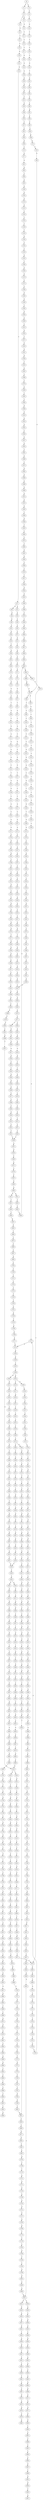 strict digraph  {
	S0 -> S1 [ label = C ];
	S0 -> S2 [ label = T ];
	S1 -> S3 [ label = C ];
	S2 -> S4 [ label = C ];
	S3 -> S5 [ label = G ];
	S3 -> S6 [ label = T ];
	S4 -> S7 [ label = T ];
	S5 -> S8 [ label = G ];
	S6 -> S9 [ label = G ];
	S7 -> S10 [ label = G ];
	S8 -> S11 [ label = T ];
	S9 -> S12 [ label = T ];
	S10 -> S13 [ label = T ];
	S11 -> S14 [ label = C ];
	S12 -> S15 [ label = C ];
	S13 -> S16 [ label = T ];
	S14 -> S17 [ label = T ];
	S15 -> S18 [ label = G ];
	S16 -> S19 [ label = C ];
	S17 -> S20 [ label = G ];
	S18 -> S21 [ label = C ];
	S19 -> S22 [ label = C ];
	S20 -> S23 [ label = G ];
	S21 -> S24 [ label = G ];
	S22 -> S25 [ label = G ];
	S23 -> S26 [ label = A ];
	S24 -> S27 [ label = C ];
	S25 -> S28 [ label = T ];
	S26 -> S29 [ label = G ];
	S27 -> S30 [ label = G ];
	S27 -> S31 [ label = A ];
	S28 -> S32 [ label = G ];
	S29 -> S33 [ label = G ];
	S30 -> S34 [ label = A ];
	S31 -> S35 [ label = A ];
	S32 -> S36 [ label = G ];
	S33 -> S37 [ label = G ];
	S34 -> S38 [ label = G ];
	S35 -> S39 [ label = C ];
	S36 -> S40 [ label = C ];
	S37 -> S41 [ label = T ];
	S38 -> S42 [ label = C ];
	S39 -> S43 [ label = C ];
	S40 -> S44 [ label = C ];
	S41 -> S45 [ label = G ];
	S42 -> S46 [ label = A ];
	S43 -> S47 [ label = C ];
	S44 -> S48 [ label = C ];
	S45 -> S49 [ label = T ];
	S46 -> S50 [ label = G ];
	S47 -> S51 [ label = G ];
	S48 -> S52 [ label = G ];
	S49 -> S53 [ label = T ];
	S50 -> S54 [ label = T ];
	S51 -> S55 [ label = T ];
	S52 -> S56 [ label = T ];
	S53 -> S57 [ label = C ];
	S54 -> S58 [ label = G ];
	S55 -> S59 [ label = A ];
	S56 -> S60 [ label = C ];
	S57 -> S61 [ label = C ];
	S58 -> S62 [ label = C ];
	S59 -> S63 [ label = C ];
	S60 -> S64 [ label = C ];
	S61 -> S65 [ label = A ];
	S62 -> S66 [ label = A ];
	S63 -> S67 [ label = A ];
	S64 -> S68 [ label = A ];
	S65 -> S69 [ label = G ];
	S66 -> S70 [ label = A ];
	S67 -> S71 [ label = G ];
	S68 -> S72 [ label = G ];
	S69 -> S73 [ label = C ];
	S70 -> S74 [ label = C ];
	S71 -> S75 [ label = C ];
	S72 -> S76 [ label = T ];
	S73 -> S77 [ label = A ];
	S74 -> S78 [ label = A ];
	S75 -> S79 [ label = A ];
	S76 -> S80 [ label = A ];
	S77 -> S81 [ label = G ];
	S78 -> S82 [ label = G ];
	S79 -> S83 [ label = G ];
	S80 -> S84 [ label = G ];
	S81 -> S85 [ label = A ];
	S82 -> S86 [ label = C ];
	S83 -> S87 [ label = G ];
	S84 -> S88 [ label = G ];
	S84 -> S89 [ label = C ];
	S85 -> S90 [ label = T ];
	S86 -> S91 [ label = T ];
	S87 -> S92 [ label = T ];
	S88 -> S93 [ label = G ];
	S89 -> S94 [ label = T ];
	S90 -> S95 [ label = A ];
	S91 -> S96 [ label = A ];
	S92 -> S97 [ label = G ];
	S93 -> S98 [ label = T ];
	S94 -> S99 [ label = C ];
	S95 -> S100 [ label = A ];
	S96 -> S101 [ label = C ];
	S97 -> S102 [ label = C ];
	S98 -> S103 [ label = C ];
	S99 -> S104 [ label = C ];
	S100 -> S105 [ label = A ];
	S101 -> S106 [ label = G ];
	S102 -> S107 [ label = A ];
	S103 -> S108 [ label = A ];
	S104 -> S109 [ label = A ];
	S105 -> S110 [ label = A ];
	S106 -> S111 [ label = A ];
	S107 -> S112 [ label = C ];
	S108 -> S113 [ label = C ];
	S109 -> S114 [ label = C ];
	S110 -> S115 [ label = A ];
	S111 -> S116 [ label = G ];
	S112 -> S117 [ label = G ];
	S113 -> S118 [ label = T ];
	S114 -> S119 [ label = C ];
	S115 -> S120 [ label = C ];
	S116 -> S121 [ label = A ];
	S117 -> S122 [ label = C ];
	S118 -> S123 [ label = C ];
	S119 -> S124 [ label = G ];
	S120 -> S125 [ label = T ];
	S121 -> S126 [ label = A ];
	S122 -> S127 [ label = G ];
	S123 -> S128 [ label = G ];
	S124 -> S129 [ label = G ];
	S125 -> S130 [ label = T ];
	S126 -> S131 [ label = C ];
	S127 -> S132 [ label = G ];
	S128 -> S133 [ label = C ];
	S129 -> S134 [ label = A ];
	S130 -> S135 [ label = T ];
	S131 -> S136 [ label = T ];
	S132 -> S137 [ label = T ];
	S133 -> S138 [ label = T ];
	S134 -> S139 [ label = C ];
	S135 -> S140 [ label = G ];
	S136 -> S141 [ label = G ];
	S137 -> S142 [ label = G ];
	S138 -> S143 [ label = T ];
	S139 -> S144 [ label = G ];
	S140 -> S145 [ label = C ];
	S141 -> S146 [ label = G ];
	S142 -> S147 [ label = C ];
	S143 -> S148 [ label = C ];
	S144 -> S149 [ label = T ];
	S145 -> S150 [ label = C ];
	S146 -> S151 [ label = C ];
	S147 -> S152 [ label = C ];
	S148 -> S153 [ label = A ];
	S149 -> S154 [ label = C ];
	S150 -> S155 [ label = G ];
	S151 -> S156 [ label = G ];
	S152 -> S157 [ label = G ];
	S153 -> S158 [ label = T ];
	S154 -> S159 [ label = G ];
	S155 -> S160 [ label = T ];
	S156 -> S161 [ label = C ];
	S157 -> S162 [ label = C ];
	S158 -> S163 [ label = C ];
	S159 -> S164 [ label = T ];
	S160 -> S165 [ label = A ];
	S161 -> S166 [ label = A ];
	S162 -> S167 [ label = A ];
	S163 -> S168 [ label = C ];
	S164 -> S169 [ label = G ];
	S165 -> S170 [ label = G ];
	S166 -> S171 [ label = G ];
	S167 -> S172 [ label = A ];
	S168 -> S173 [ label = A ];
	S169 -> S174 [ label = A ];
	S170 -> S175 [ label = C ];
	S171 -> S176 [ label = C ];
	S172 -> S177 [ label = C ];
	S173 -> S178 [ label = G ];
	S174 -> S179 [ label = C ];
	S175 -> S180 [ label = C ];
	S176 -> S181 [ label = G ];
	S177 -> S182 [ label = C ];
	S178 -> S183 [ label = A ];
	S179 -> S184 [ label = C ];
	S180 -> S185 [ label = G ];
	S181 -> S186 [ label = G ];
	S182 -> S187 [ label = A ];
	S183 -> S188 [ label = A ];
	S184 -> S189 [ label = G ];
	S185 -> S190 [ label = G ];
	S186 -> S191 [ label = G ];
	S187 -> S192 [ label = G ];
	S188 -> S193 [ label = C ];
	S189 -> S194 [ label = G ];
	S190 -> S195 [ label = T ];
	S191 -> S196 [ label = T ];
	S192 -> S197 [ label = T ];
	S193 -> S198 [ label = C ];
	S194 -> S199 [ label = T ];
	S195 -> S200 [ label = G ];
	S196 -> S201 [ label = G ];
	S197 -> S202 [ label = C ];
	S198 -> S203 [ label = A ];
	S198 -> S204 [ label = G ];
	S199 -> S205 [ label = C ];
	S200 -> S206 [ label = A ];
	S201 -> S207 [ label = C ];
	S202 -> S208 [ label = G ];
	S203 -> S209 [ label = G ];
	S203 -> S210 [ label = C ];
	S204 -> S211 [ label = G ];
	S205 -> S212 [ label = G ];
	S206 -> S213 [ label = C ];
	S207 -> S214 [ label = C ];
	S208 -> S215 [ label = C ];
	S209 -> S216 [ label = A ];
	S210 -> S217 [ label = C ];
	S211 -> S218 [ label = A ];
	S212 -> S219 [ label = C ];
	S213 -> S220 [ label = G ];
	S214 -> S221 [ label = G ];
	S215 -> S222 [ label = G ];
	S216 -> S223 [ label = C ];
	S217 -> S224 [ label = A ];
	S218 -> S225 [ label = C ];
	S219 -> S226 [ label = G ];
	S220 -> S227 [ label = T ];
	S221 -> S228 [ label = C ];
	S222 -> S229 [ label = C ];
	S223 -> S230 [ label = T ];
	S224 -> S231 [ label = C ];
	S225 -> S232 [ label = G ];
	S226 -> S233 [ label = T ];
	S227 -> S234 [ label = G ];
	S228 -> S235 [ label = C ];
	S229 -> S236 [ label = A ];
	S230 -> S237 [ label = C ];
	S231 -> S238 [ label = C ];
	S232 -> S239 [ label = C ];
	S233 -> S240 [ label = A ];
	S234 -> S241 [ label = G ];
	S235 -> S242 [ label = G ];
	S236 -> S243 [ label = G ];
	S237 -> S244 [ label = C ];
	S238 -> S245 [ label = C ];
	S239 -> S246 [ label = C ];
	S240 -> S247 [ label = G ];
	S241 -> S248 [ label = G ];
	S242 -> S249 [ label = G ];
	S243 -> S250 [ label = C ];
	S244 -> S251 [ label = C ];
	S245 -> S252 [ label = C ];
	S246 -> S253 [ label = C ];
	S247 -> S254 [ label = C ];
	S248 -> S255 [ label = T ];
	S249 -> S256 [ label = T ];
	S250 -> S257 [ label = C ];
	S251 -> S258 [ label = A ];
	S252 -> S259 [ label = T ];
	S253 -> S260 [ label = A ];
	S254 -> S261 [ label = C ];
	S255 -> S262 [ label = A ];
	S256 -> S263 [ label = G ];
	S257 -> S264 [ label = G ];
	S258 -> S265 [ label = T ];
	S259 -> S266 [ label = T ];
	S260 -> S267 [ label = T ];
	S261 -> S268 [ label = G ];
	S262 -> S269 [ label = C ];
	S263 -> S270 [ label = G ];
	S264 -> S271 [ label = G ];
	S265 -> S272 [ label = C ];
	S266 -> S273 [ label = C ];
	S267 -> S274 [ label = C ];
	S268 -> S275 [ label = C ];
	S269 -> S276 [ label = T ];
	S270 -> S277 [ label = T ];
	S271 -> S278 [ label = T ];
	S272 -> S279 [ label = T ];
	S273 -> S280 [ label = C ];
	S273 -> S281 [ label = G ];
	S274 -> S282 [ label = G ];
	S275 -> S283 [ label = T ];
	S276 -> S284 [ label = A ];
	S277 -> S285 [ label = G ];
	S278 -> S286 [ label = G ];
	S279 -> S287 [ label = G ];
	S280 -> S288 [ label = T ];
	S281 -> S289 [ label = A ];
	S282 -> S290 [ label = T ];
	S283 -> S291 [ label = G ];
	S284 -> S292 [ label = T ];
	S285 -> S293 [ label = G ];
	S286 -> S294 [ label = G ];
	S287 -> S295 [ label = C ];
	S288 -> S296 [ label = G ];
	S289 -> S297 [ label = T ];
	S290 -> S298 [ label = C ];
	S291 -> S299 [ label = G ];
	S292 -> S300 [ label = T ];
	S293 -> S301 [ label = A ];
	S294 -> S302 [ label = A ];
	S295 -> S303 [ label = C ];
	S296 -> S304 [ label = T ];
	S297 -> S305 [ label = C ];
	S298 -> S306 [ label = C ];
	S299 -> S307 [ label = A ];
	S300 -> S308 [ label = G ];
	S301 -> S309 [ label = A ];
	S302 -> S310 [ label = A ];
	S303 -> S311 [ label = A ];
	S304 -> S312 [ label = C ];
	S305 -> S313 [ label = G ];
	S306 -> S314 [ label = T ];
	S307 -> S315 [ label = A ];
	S308 -> S316 [ label = G ];
	S309 -> S317 [ label = C ];
	S310 -> S318 [ label = G ];
	S311 -> S319 [ label = G ];
	S312 -> S320 [ label = C ];
	S313 -> S321 [ label = T ];
	S314 -> S322 [ label = C ];
	S315 -> S323 [ label = G ];
	S316 -> S324 [ label = A ];
	S317 -> S325 [ label = C ];
	S318 -> S326 [ label = A ];
	S319 -> S327 [ label = T ];
	S320 -> S328 [ label = T ];
	S321 -> S329 [ label = T ];
	S322 -> S330 [ label = T ];
	S323 -> S331 [ label = A ];
	S324 -> S332 [ label = A ];
	S325 -> S333 [ label = T ];
	S326 -> S334 [ label = A ];
	S327 -> S335 [ label = C ];
	S328 -> S336 [ label = T ];
	S329 -> S337 [ label = T ];
	S330 -> S338 [ label = T ];
	S331 -> S339 [ label = A ];
	S332 -> S340 [ label = C ];
	S333 -> S341 [ label = C ];
	S334 -> S342 [ label = C ];
	S335 -> S343 [ label = G ];
	S336 -> S344 [ label = G ];
	S337 -> S345 [ label = G ];
	S338 -> S346 [ label = C ];
	S339 -> S342 [ label = C ];
	S340 -> S347 [ label = G ];
	S341 -> S348 [ label = G ];
	S342 -> S349 [ label = G ];
	S343 -> S350 [ label = T ];
	S344 -> S351 [ label = T ];
	S345 -> S352 [ label = T ];
	S346 -> S353 [ label = T ];
	S347 -> S354 [ label = G ];
	S348 -> S355 [ label = G ];
	S349 -> S356 [ label = G ];
	S350 -> S357 [ label = A ];
	S351 -> S358 [ label = A ];
	S352 -> S359 [ label = A ];
	S353 -> S360 [ label = C ];
	S354 -> S361 [ label = T ];
	S355 -> S362 [ label = C ];
	S356 -> S363 [ label = C ];
	S357 -> S364 [ label = A ];
	S358 -> S365 [ label = G ];
	S359 -> S366 [ label = G ];
	S360 -> S367 [ label = G ];
	S361 -> S368 [ label = A ];
	S362 -> S369 [ label = A ];
	S363 -> S370 [ label = A ];
	S364 -> S371 [ label = G ];
	S365 -> S372 [ label = G ];
	S366 -> S373 [ label = G ];
	S367 -> S374 [ label = G ];
	S368 -> S375 [ label = C ];
	S369 -> S376 [ label = C ];
	S370 -> S377 [ label = C ];
	S371 -> S378 [ label = A ];
	S372 -> S379 [ label = A ];
	S373 -> S380 [ label = A ];
	S374 -> S381 [ label = A ];
	S375 -> S382 [ label = G ];
	S376 -> S383 [ label = G ];
	S377 -> S384 [ label = C ];
	S377 -> S385 [ label = T ];
	S378 -> S386 [ label = C ];
	S379 -> S387 [ label = G ];
	S380 -> S388 [ label = A ];
	S381 -> S389 [ label = G ];
	S382 -> S390 [ label = A ];
	S383 -> S391 [ label = C ];
	S384 -> S392 [ label = G ];
	S385 -> S393 [ label = G ];
	S386 -> S394 [ label = G ];
	S387 -> S395 [ label = A ];
	S388 -> S396 [ label = A ];
	S389 -> S397 [ label = A ];
	S390 -> S398 [ label = A ];
	S391 -> S399 [ label = G ];
	S392 -> S400 [ label = G ];
	S393 -> S401 [ label = G ];
	S394 -> S402 [ label = G ];
	S395 -> S403 [ label = G ];
	S396 -> S404 [ label = G ];
	S397 -> S405 [ label = G ];
	S398 -> S406 [ label = G ];
	S399 -> S407 [ label = C ];
	S400 -> S408 [ label = G ];
	S401 -> S409 [ label = G ];
	S402 -> S410 [ label = C ];
	S403 -> S411 [ label = G ];
	S404 -> S412 [ label = G ];
	S405 -> S413 [ label = G ];
	S406 -> S414 [ label = A ];
	S407 -> S415 [ label = G ];
	S408 -> S416 [ label = A ];
	S409 -> S417 [ label = A ];
	S410 -> S418 [ label = T ];
	S411 -> S419 [ label = T ];
	S412 -> S420 [ label = T ];
	S413 -> S421 [ label = T ];
	S414 -> S422 [ label = A ];
	S415 -> S423 [ label = C ];
	S415 -> S424 [ label = G ];
	S416 -> S425 [ label = A ];
	S417 -> S426 [ label = A ];
	S418 -> S427 [ label = C ];
	S419 -> S428 [ label = C ];
	S420 -> S429 [ label = C ];
	S421 -> S428 [ label = C ];
	S422 -> S430 [ label = G ];
	S423 -> S431 [ label = G ];
	S424 -> S432 [ label = C ];
	S425 -> S433 [ label = T ];
	S426 -> S434 [ label = C ];
	S427 -> S435 [ label = T ];
	S428 -> S436 [ label = C ];
	S429 -> S437 [ label = C ];
	S430 -> S438 [ label = T ];
	S431 -> S439 [ label = T ];
	S432 -> S440 [ label = T ];
	S433 -> S441 [ label = T ];
	S434 -> S442 [ label = T ];
	S435 -> S443 [ label = C ];
	S436 -> S444 [ label = C ];
	S437 -> S445 [ label = C ];
	S438 -> S446 [ label = G ];
	S439 -> S447 [ label = C ];
	S440 -> S448 [ label = G ];
	S441 -> S449 [ label = G ];
	S442 -> S450 [ label = G ];
	S443 -> S451 [ label = G ];
	S444 -> S452 [ label = A ];
	S444 -> S453 [ label = G ];
	S445 -> S454 [ label = G ];
	S446 -> S455 [ label = T ];
	S447 -> S456 [ label = G ];
	S448 -> S457 [ label = G ];
	S449 -> S458 [ label = A ];
	S450 -> S459 [ label = G ];
	S451 -> S460 [ label = A ];
	S452 -> S461 [ label = G ];
	S453 -> S462 [ label = G ];
	S454 -> S463 [ label = A ];
	S455 -> S464 [ label = C ];
	S456 -> S465 [ label = A ];
	S457 -> S466 [ label = A ];
	S458 -> S467 [ label = A ];
	S459 -> S468 [ label = A ];
	S460 -> S469 [ label = A ];
	S461 -> S470 [ label = A ];
	S462 -> S471 [ label = A ];
	S463 -> S472 [ label = A ];
	S464 -> S473 [ label = C ];
	S465 -> S474 [ label = C ];
	S466 -> S475 [ label = A ];
	S467 -> S476 [ label = C ];
	S468 -> S477 [ label = C ];
	S469 -> S478 [ label = G ];
	S470 -> S479 [ label = G ];
	S471 -> S480 [ label = G ];
	S472 -> S481 [ label = G ];
	S473 -> S482 [ label = T ];
	S474 -> S483 [ label = G ];
	S475 -> S484 [ label = T ];
	S476 -> S485 [ label = C ];
	S477 -> S486 [ label = C ];
	S478 -> S487 [ label = T ];
	S479 -> S488 [ label = C ];
	S480 -> S489 [ label = G ];
	S481 -> S490 [ label = T ];
	S482 -> S491 [ label = G ];
	S483 -> S492 [ label = C ];
	S484 -> S493 [ label = G ];
	S485 -> S494 [ label = C ];
	S486 -> S495 [ label = C ];
	S487 -> S496 [ label = C ];
	S488 -> S497 [ label = C ];
	S489 -> S498 [ label = C ];
	S490 -> S499 [ label = C ];
	S491 -> S500 [ label = G ];
	S492 -> S501 [ label = G ];
	S493 -> S502 [ label = G ];
	S494 -> S503 [ label = G ];
	S495 -> S504 [ label = G ];
	S496 -> S505 [ label = G ];
	S497 -> S506 [ label = A ];
	S498 -> S507 [ label = G ];
	S499 -> S508 [ label = G ];
	S500 -> S509 [ label = C ];
	S501 -> S510 [ label = C ];
	S502 -> S511 [ label = G ];
	S503 -> S512 [ label = T ];
	S504 -> S513 [ label = T ];
	S505 -> S514 [ label = C ];
	S506 -> S515 [ label = C ];
	S507 -> S516 [ label = T ];
	S508 -> S517 [ label = A ];
	S509 -> S518 [ label = C ];
	S510 -> S519 [ label = C ];
	S511 -> S520 [ label = G ];
	S512 -> S521 [ label = C ];
	S513 -> S522 [ label = C ];
	S514 -> S523 [ label = G ];
	S515 -> S524 [ label = G ];
	S516 -> S525 [ label = G ];
	S517 -> S526 [ label = G ];
	S518 -> S527 [ label = T ];
	S519 -> S528 [ label = T ];
	S520 -> S529 [ label = T ];
	S521 -> S530 [ label = T ];
	S522 -> S531 [ label = T ];
	S523 -> S532 [ label = G ];
	S524 -> S533 [ label = G ];
	S525 -> S534 [ label = G ];
	S526 -> S535 [ label = G ];
	S527 -> S536 [ label = G ];
	S528 -> S537 [ label = C ];
	S529 -> S538 [ label = C ];
	S530 -> S539 [ label = C ];
	S531 -> S539 [ label = C ];
	S532 -> S540 [ label = C ];
	S533 -> S541 [ label = T ];
	S534 -> S542 [ label = T ];
	S535 -> S543 [ label = T ];
	S536 -> S544 [ label = G ];
	S537 -> S545 [ label = G ];
	S538 -> S546 [ label = C ];
	S539 -> S547 [ label = G ];
	S540 -> S548 [ label = T ];
	S541 -> S549 [ label = T ];
	S542 -> S550 [ label = A ];
	S543 -> S551 [ label = A ];
	S544 -> S552 [ label = G ];
	S545 -> S553 [ label = G ];
	S546 -> S554 [ label = G ];
	S547 -> S555 [ label = G ];
	S548 -> S556 [ label = A ];
	S549 -> S557 [ label = A ];
	S550 -> S558 [ label = T ];
	S551 -> S559 [ label = T ];
	S552 -> S560 [ label = T ];
	S553 -> S561 [ label = G ];
	S554 -> S562 [ label = C ];
	S555 -> S563 [ label = C ];
	S556 -> S564 [ label = T ];
	S557 -> S565 [ label = C ];
	S558 -> S566 [ label = G ];
	S559 -> S567 [ label = A ];
	S560 -> S568 [ label = C ];
	S561 -> S569 [ label = C ];
	S562 -> S570 [ label = C ];
	S563 -> S571 [ label = A ];
	S564 -> S572 [ label = A ];
	S565 -> S573 [ label = T ];
	S566 -> S574 [ label = A ];
	S567 -> S575 [ label = A ];
	S568 -> S576 [ label = C ];
	S569 -> S577 [ label = T ];
	S570 -> S578 [ label = G ];
	S571 -> S579 [ label = C ];
	S572 -> S580 [ label = G ];
	S573 -> S581 [ label = G ];
	S574 -> S582 [ label = G ];
	S575 -> S583 [ label = G ];
	S576 -> S584 [ label = C ];
	S577 -> S585 [ label = C ];
	S578 -> S586 [ label = G ];
	S579 -> S587 [ label = C ];
	S580 -> S588 [ label = T ];
	S581 -> S589 [ label = C ];
	S582 -> S590 [ label = C ];
	S583 -> S591 [ label = T ];
	S584 -> S592 [ label = G ];
	S585 -> S593 [ label = A ];
	S586 -> S594 [ label = A ];
	S587 -> S595 [ label = G ];
	S588 -> S596 [ label = A ];
	S589 -> S597 [ label = A ];
	S590 -> S598 [ label = G ];
	S591 -> S599 [ label = C ];
	S592 -> S600 [ label = A ];
	S593 -> S601 [ label = C ];
	S594 -> S602 [ label = A ];
	S595 -> S603 [ label = A ];
	S596 -> S604 [ label = G ];
	S597 -> S605 [ label = G ];
	S598 -> S606 [ label = G ];
	S599 -> S607 [ label = G ];
	S600 -> S608 [ label = G ];
	S601 -> S609 [ label = G ];
	S602 -> S610 [ label = C ];
	S603 -> S611 [ label = G ];
	S603 -> S612 [ label = A ];
	S604 -> S613 [ label = C ];
	S605 -> S614 [ label = A ];
	S606 -> S615 [ label = T ];
	S607 -> S616 [ label = T ];
	S608 -> S617 [ label = T ];
	S609 -> S618 [ label = T ];
	S610 -> S619 [ label = T ];
	S611 -> S620 [ label = T ];
	S612 -> S621 [ label = T ];
	S613 -> S622 [ label = C ];
	S614 -> S623 [ label = C ];
	S615 -> S624 [ label = C ];
	S616 -> S625 [ label = G ];
	S617 -> S626 [ label = C ];
	S618 -> S627 [ label = C ];
	S619 -> S628 [ label = G ];
	S620 -> S629 [ label = C ];
	S621 -> S630 [ label = G ];
	S622 -> S631 [ label = G ];
	S623 -> S632 [ label = G ];
	S624 -> S633 [ label = G ];
	S625 -> S634 [ label = G ];
	S626 -> S635 [ label = C ];
	S627 -> S636 [ label = C ];
	S628 -> S637 [ label = C ];
	S629 -> S638 [ label = C ];
	S630 -> S639 [ label = T ];
	S631 -> S640 [ label = A ];
	S632 -> S641 [ label = G ];
	S633 -> S642 [ label = C ];
	S634 -> S643 [ label = T ];
	S635 -> S644 [ label = A ];
	S636 -> S645 [ label = A ];
	S637 -> S646 [ label = A ];
	S638 -> S644 [ label = A ];
	S639 -> S647 [ label = A ];
	S640 -> S648 [ label = A ];
	S641 -> S649 [ label = A ];
	S642 -> S650 [ label = A ];
	S643 -> S651 [ label = A ];
	S644 -> S652 [ label = G ];
	S645 -> S653 [ label = G ];
	S646 -> S654 [ label = A ];
	S647 -> S655 [ label = G ];
	S648 -> S656 [ label = A ];
	S649 -> S657 [ label = C ];
	S650 -> S658 [ label = C ];
	S651 -> S659 [ label = C ];
	S652 -> S660 [ label = T ];
	S652 -> S661 [ label = C ];
	S653 -> S662 [ label = C ];
	S654 -> S663 [ label = C ];
	S655 -> S664 [ label = T ];
	S656 -> S665 [ label = C ];
	S657 -> S666 [ label = A ];
	S658 -> S667 [ label = G ];
	S659 -> S668 [ label = C ];
	S660 -> S669 [ label = A ];
	S661 -> S670 [ label = T ];
	S662 -> S671 [ label = T ];
	S663 -> S672 [ label = C ];
	S664 -> S673 [ label = T ];
	S665 -> S674 [ label = C ];
	S666 -> S675 [ label = C ];
	S667 -> S676 [ label = C ];
	S668 -> S677 [ label = G ];
	S669 -> S84 [ label = G ];
	S670 -> S678 [ label = T ];
	S671 -> S678 [ label = T ];
	S672 -> S679 [ label = A ];
	S673 -> S680 [ label = T ];
	S674 -> S681 [ label = C ];
	S675 -> S682 [ label = A ];
	S676 -> S683 [ label = G ];
	S677 -> S684 [ label = G ];
	S678 -> S685 [ label = C ];
	S679 -> S686 [ label = G ];
	S680 -> S687 [ label = C ];
	S681 -> S688 [ label = C ];
	S682 -> S689 [ label = C ];
	S683 -> S690 [ label = C ];
	S684 -> S691 [ label = T ];
	S685 -> S692 [ label = A ];
	S686 -> S693 [ label = A ];
	S687 -> S694 [ label = A ];
	S688 -> S695 [ label = G ];
	S689 -> S696 [ label = C ];
	S690 -> S415 [ label = G ];
	S691 -> S697 [ label = G ];
	S692 -> S698 [ label = C ];
	S693 -> S699 [ label = A ];
	S694 -> S700 [ label = C ];
	S695 -> S701 [ label = A ];
	S696 -> S702 [ label = T ];
	S697 -> S703 [ label = G ];
	S698 -> S704 [ label = G ];
	S699 -> S705 [ label = C ];
	S700 -> S706 [ label = T ];
	S701 -> S707 [ label = C ];
	S702 -> S708 [ label = C ];
	S703 -> S709 [ label = T ];
	S704 -> S710 [ label = C ];
	S705 -> S711 [ label = A ];
	S706 -> S712 [ label = C ];
	S707 -> S713 [ label = T ];
	S708 -> S714 [ label = T ];
	S709 -> S715 [ label = T ];
	S710 -> S716 [ label = C ];
	S711 -> S717 [ label = G ];
	S712 -> S718 [ label = C ];
	S713 -> S719 [ label = A ];
	S714 -> S720 [ label = A ];
	S715 -> S721 [ label = A ];
	S716 -> S722 [ label = C ];
	S717 -> S723 [ label = C ];
	S718 -> S724 [ label = T ];
	S719 -> S725 [ label = G ];
	S720 -> S726 [ label = G ];
	S721 -> S727 [ label = G ];
	S722 -> S728 [ label = T ];
	S723 -> S729 [ label = C ];
	S724 -> S730 [ label = T ];
	S725 -> S731 [ label = A ];
	S726 -> S732 [ label = A ];
	S727 -> S733 [ label = A ];
	S728 -> S734 [ label = T ];
	S729 -> S735 [ label = G ];
	S730 -> S736 [ label = T ];
	S731 -> S737 [ label = A ];
	S732 -> S738 [ label = A ];
	S733 -> S739 [ label = A ];
	S734 -> S740 [ label = C ];
	S735 -> S741 [ label = T ];
	S736 -> S742 [ label = C ];
	S737 -> S743 [ label = T ];
	S738 -> S744 [ label = C ];
	S739 -> S745 [ label = G ];
	S740 -> S746 [ label = A ];
	S741 -> S747 [ label = C ];
	S742 -> S748 [ label = A ];
	S743 -> S749 [ label = C ];
	S744 -> S750 [ label = G ];
	S745 -> S751 [ label = G ];
	S746 -> S752 [ label = T ];
	S747 -> S753 [ label = C ];
	S748 -> S754 [ label = T ];
	S749 -> S755 [ label = G ];
	S750 -> S756 [ label = A ];
	S751 -> S757 [ label = G ];
	S752 -> S758 [ label = C ];
	S753 -> S759 [ label = T ];
	S754 -> S760 [ label = C ];
	S755 -> S761 [ label = G ];
	S756 -> S762 [ label = G ];
	S757 -> S763 [ label = G ];
	S758 -> S764 [ label = C ];
	S759 -> S765 [ label = C ];
	S760 -> S766 [ label = C ];
	S761 -> S767 [ label = G ];
	S762 -> S768 [ label = G ];
	S763 -> S769 [ label = G ];
	S764 -> S173 [ label = A ];
	S765 -> S770 [ label = T ];
	S766 -> S771 [ label = A ];
	S767 -> S772 [ label = T ];
	S768 -> S773 [ label = T ];
	S769 -> S774 [ label = T ];
	S770 -> S775 [ label = G ];
	S771 -> S178 [ label = G ];
	S772 -> S776 [ label = A ];
	S773 -> S777 [ label = G ];
	S774 -> S778 [ label = C ];
	S775 -> S779 [ label = T ];
	S776 -> S780 [ label = T ];
	S777 -> S781 [ label = T ];
	S778 -> S782 [ label = C ];
	S779 -> S783 [ label = C ];
	S780 -> S784 [ label = C ];
	S781 -> S785 [ label = C ];
	S782 -> S786 [ label = G ];
	S783 -> S787 [ label = G ];
	S784 -> S788 [ label = C ];
	S785 -> S789 [ label = C ];
	S786 -> S790 [ label = T ];
	S787 -> S791 [ label = T ];
	S788 -> S792 [ label = C ];
	S789 -> S793 [ label = C ];
	S790 -> S794 [ label = C ];
	S791 -> S795 [ label = G ];
	S792 -> S796 [ label = G ];
	S793 -> S797 [ label = T ];
	S794 -> S798 [ label = G ];
	S795 -> S799 [ label = G ];
	S796 -> S800 [ label = A ];
	S797 -> S801 [ label = G ];
	S798 -> S802 [ label = G ];
	S799 -> S803 [ label = T ];
	S800 -> S804 [ label = A ];
	S801 -> S805 [ label = T ];
	S802 -> S806 [ label = A ];
	S803 -> S651 [ label = A ];
	S804 -> S807 [ label = A ];
	S805 -> S808 [ label = C ];
	S806 -> S809 [ label = A ];
	S807 -> S810 [ label = G ];
	S808 -> S811 [ label = C ];
	S809 -> S812 [ label = C ];
	S810 -> S813 [ label = T ];
	S811 -> S814 [ label = T ];
	S812 -> S815 [ label = A ];
	S812 -> S816 [ label = T ];
	S813 -> S817 [ label = G ];
	S814 -> S818 [ label = A ];
	S815 -> S819 [ label = G ];
	S816 -> S820 [ label = A ];
	S817 -> S821 [ label = T ];
	S818 -> S822 [ label = C ];
	S819 -> S823 [ label = G ];
	S820 -> S824 [ label = C ];
	S821 -> S825 [ label = C ];
	S822 -> S826 [ label = T ];
	S823 -> S827 [ label = A ];
	S824 -> S828 [ label = A ];
	S825 -> S829 [ label = G ];
	S826 -> S830 [ label = A ];
	S827 -> S831 [ label = A ];
	S828 -> S832 [ label = A ];
	S829 -> S833 [ label = T ];
	S830 -> S834 [ label = C ];
	S831 -> S835 [ label = T ];
	S832 -> S836 [ label = C ];
	S833 -> S837 [ label = C ];
	S834 -> S838 [ label = C ];
	S835 -> S839 [ label = A ];
	S836 -> S840 [ label = G ];
	S837 -> S841 [ label = G ];
	S838 -> S842 [ label = A ];
	S839 -> S843 [ label = G ];
	S840 -> S844 [ label = A ];
	S841 -> S845 [ label = G ];
	S842 -> S846 [ label = G ];
	S843 -> S847 [ label = T ];
	S844 -> S848 [ label = A ];
	S845 -> S849 [ label = A ];
	S846 -> S850 [ label = G ];
	S847 -> S851 [ label = C ];
	S848 -> S852 [ label = A ];
	S849 -> S853 [ label = A ];
	S850 -> S854 [ label = A ];
	S851 -> S855 [ label = T ];
	S852 -> S856 [ label = A ];
	S853 -> S812 [ label = C ];
	S854 -> S857 [ label = G ];
	S855 -> S858 [ label = C ];
	S856 -> S859 [ label = C ];
	S857 -> S860 [ label = A ];
	S858 -> S861 [ label = T ];
	S859 -> S862 [ label = A ];
	S860 -> S863 [ label = G ];
	S861 -> S864 [ label = C ];
	S862 -> S865 [ label = G ];
	S863 -> S866 [ label = T ];
	S864 -> S867 [ label = T ];
	S865 -> S868 [ label = A ];
	S866 -> S869 [ label = C ];
	S867 -> S870 [ label = G ];
	S868 -> S871 [ label = A ];
	S869 -> S872 [ label = A ];
	S870 -> S873 [ label = A ];
	S871 -> S874 [ label = G ];
	S872 -> S875 [ label = G ];
	S873 -> S876 [ label = G ];
	S874 -> S877 [ label = G ];
	S875 -> S878 [ label = G ];
	S876 -> S879 [ label = T ];
	S877 -> S880 [ label = G ];
	S878 -> S881 [ label = A ];
	S879 -> S882 [ label = A ];
	S880 -> S883 [ label = G ];
	S881 -> S884 [ label = C ];
	S883 -> S885 [ label = T ];
	S884 -> S886 [ label = C ];
	S885 -> S887 [ label = C ];
	S886 -> S888 [ label = A ];
	S887 -> S889 [ label = T ];
	S888 -> S890 [ label = G ];
	S889 -> S891 [ label = C ];
	S890 -> S892 [ label = T ];
	S891 -> S893 [ label = T ];
	S892 -> S894 [ label = C ];
	S893 -> S895 [ label = C ];
	S894 -> S896 [ label = T ];
	S895 -> S897 [ label = G ];
	S896 -> S898 [ label = C ];
	S897 -> S899 [ label = T ];
	S898 -> S900 [ label = T ];
	S899 -> S901 [ label = G ];
	S900 -> S902 [ label = G ];
	S901 -> S903 [ label = G ];
	S902 -> S904 [ label = T ];
	S903 -> S905 [ label = T ];
	S904 -> S906 [ label = A ];
	S905 -> S907 [ label = A ];
}
